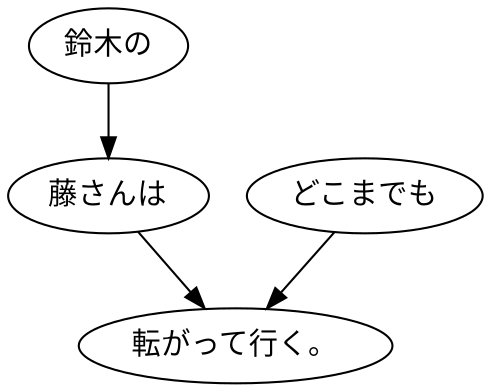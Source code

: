 digraph graph9103 {
	node0 [label="鈴木の"];
	node1 [label="藤さんは"];
	node2 [label="どこまでも"];
	node3 [label="転がって行く。"];
	node0 -> node1;
	node1 -> node3;
	node2 -> node3;
}
